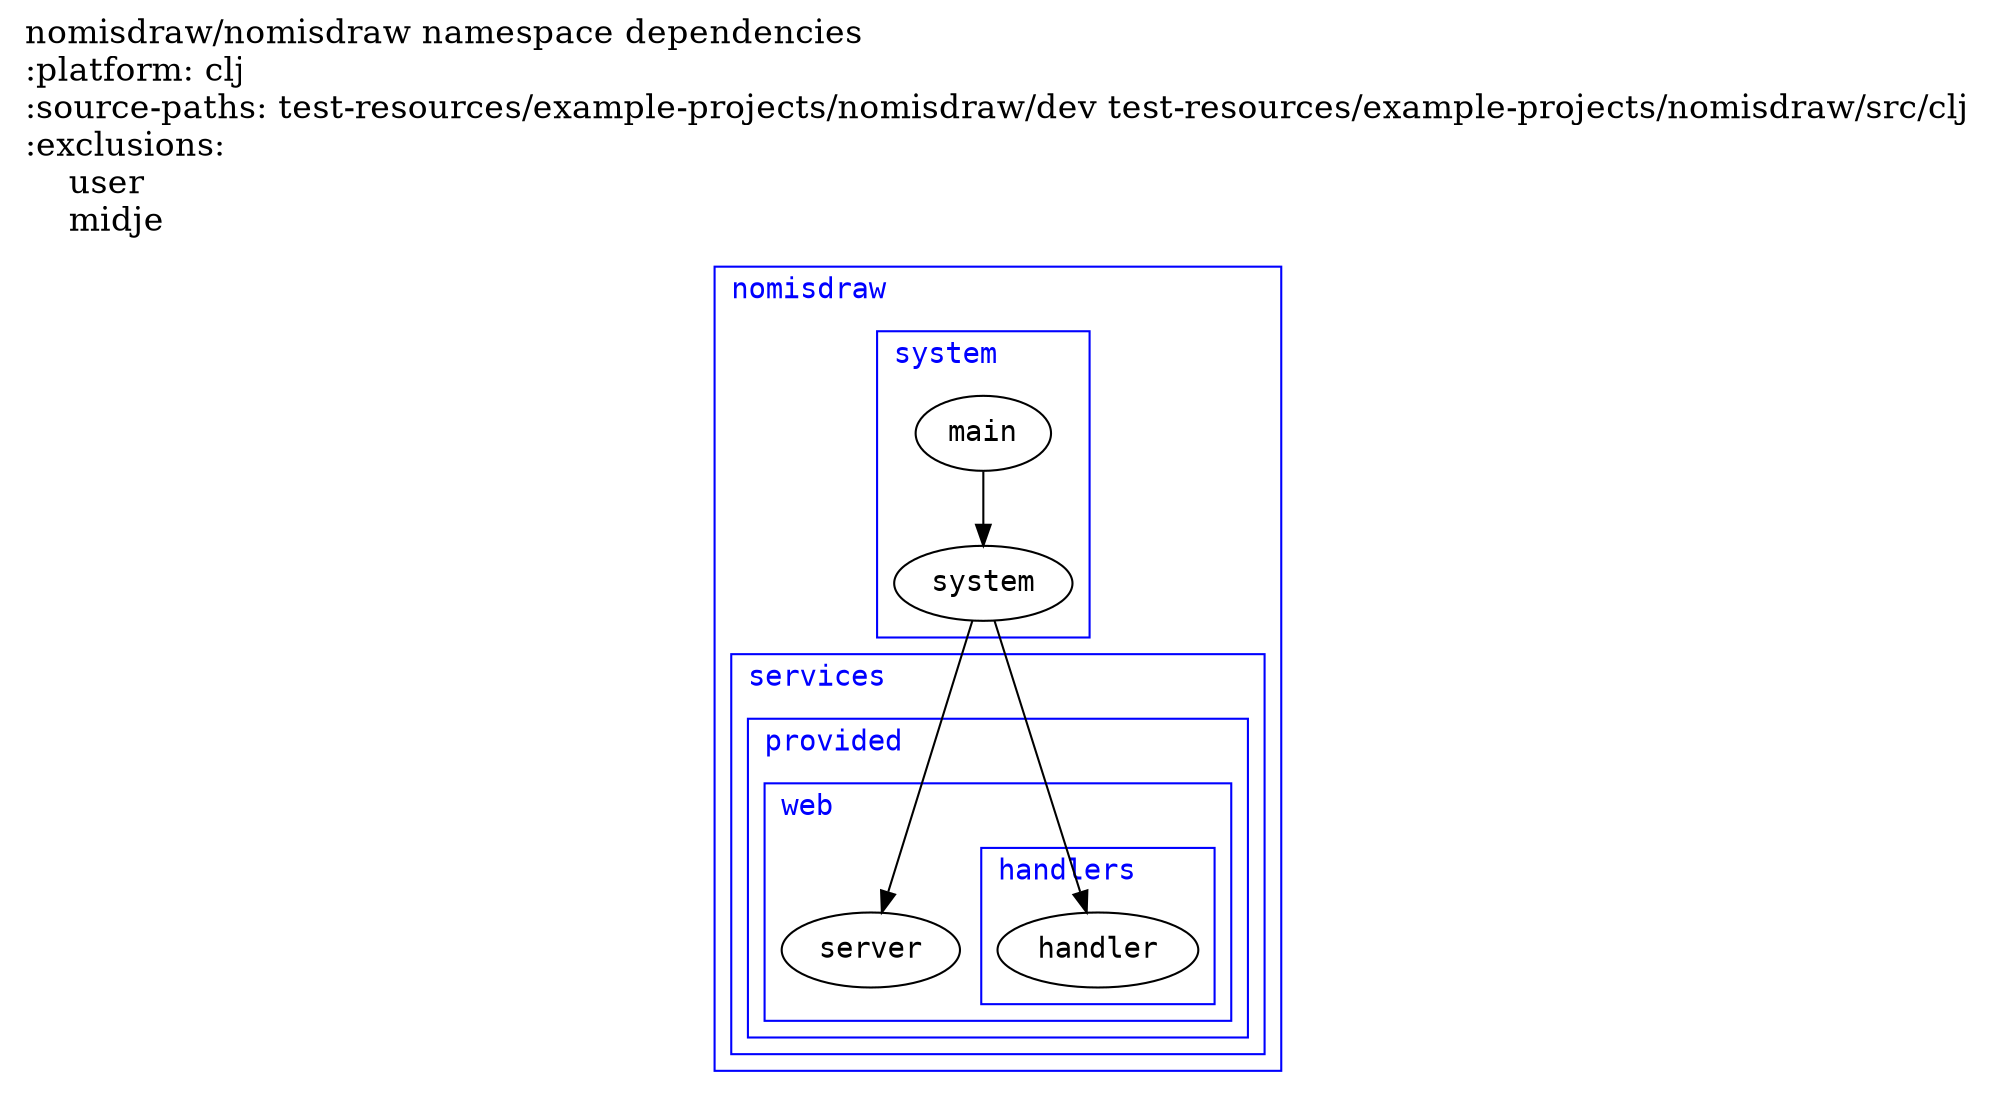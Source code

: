 digraph {
graph[dpi=72, rankdir=TP]
node[fontname="Monospace"]
edge[fontname="Monospace"]

labeljust=left
subgraph cluster2 {
graph[dpi=100, style=solid, label="nomisdraw", color=blue, fontcolor=blue, fontname="Monospace", rankdir=TP]
node[fontname="Monospace"]
edge[fontname="Monospace"]

labeljust=left
subgraph cluster4 {
graph[dpi=100, style=solid, label="system", color=blue, fontcolor=blue, fontname="Monospace", rankdir=TP]
node[fontname="Monospace"]
edge[fontname="Monospace"]

node6[style=solid, label="system", color=black, fontcolor=black]
node8[style=solid, label="main", color=black, fontcolor=black]
labeljust=left
}

subgraph cluster10 {
graph[dpi=100, style=solid, label="services", color=blue, fontcolor=blue, fontname="Monospace", rankdir=TP]
node[fontname="Monospace"]
edge[fontname="Monospace"]

labeljust=left
subgraph cluster12 {
graph[dpi=100, style=solid, label="provided", color=blue, fontcolor=blue, fontname="Monospace", rankdir=TP]
node[fontname="Monospace"]
edge[fontname="Monospace"]

labeljust=left
subgraph cluster14 {
graph[dpi=100, style=solid, label="web", color=blue, fontcolor=blue, fontname="Monospace", rankdir=TP]
node[fontname="Monospace"]
edge[fontname="Monospace"]

node16[style=solid, label="server", color=black, fontcolor=black]
labeljust=left
subgraph cluster18 {
graph[dpi=100, style=solid, label="handlers", color=blue, fontcolor=blue, fontname="Monospace", rankdir=TP]
node[fontname="Monospace"]
edge[fontname="Monospace"]

node20[style=solid, label="handler", color=black, fontcolor=black]
labeljust=left
}

}

}

}

}

node6 -> node20[style=solid, label=""]
node6 -> node16[style=solid, label=""]
node8 -> node6[style=solid, label=""]
label="nomisdraw/nomisdraw namespace dependencies\l:platform: clj\l:source-paths: test-resources/example-projects/nomisdraw/dev test-resources/example-projects/nomisdraw/src/clj\l:exclusions:\l    user\l    midje\l"
labelloc=top
fontsize=16.0
}
